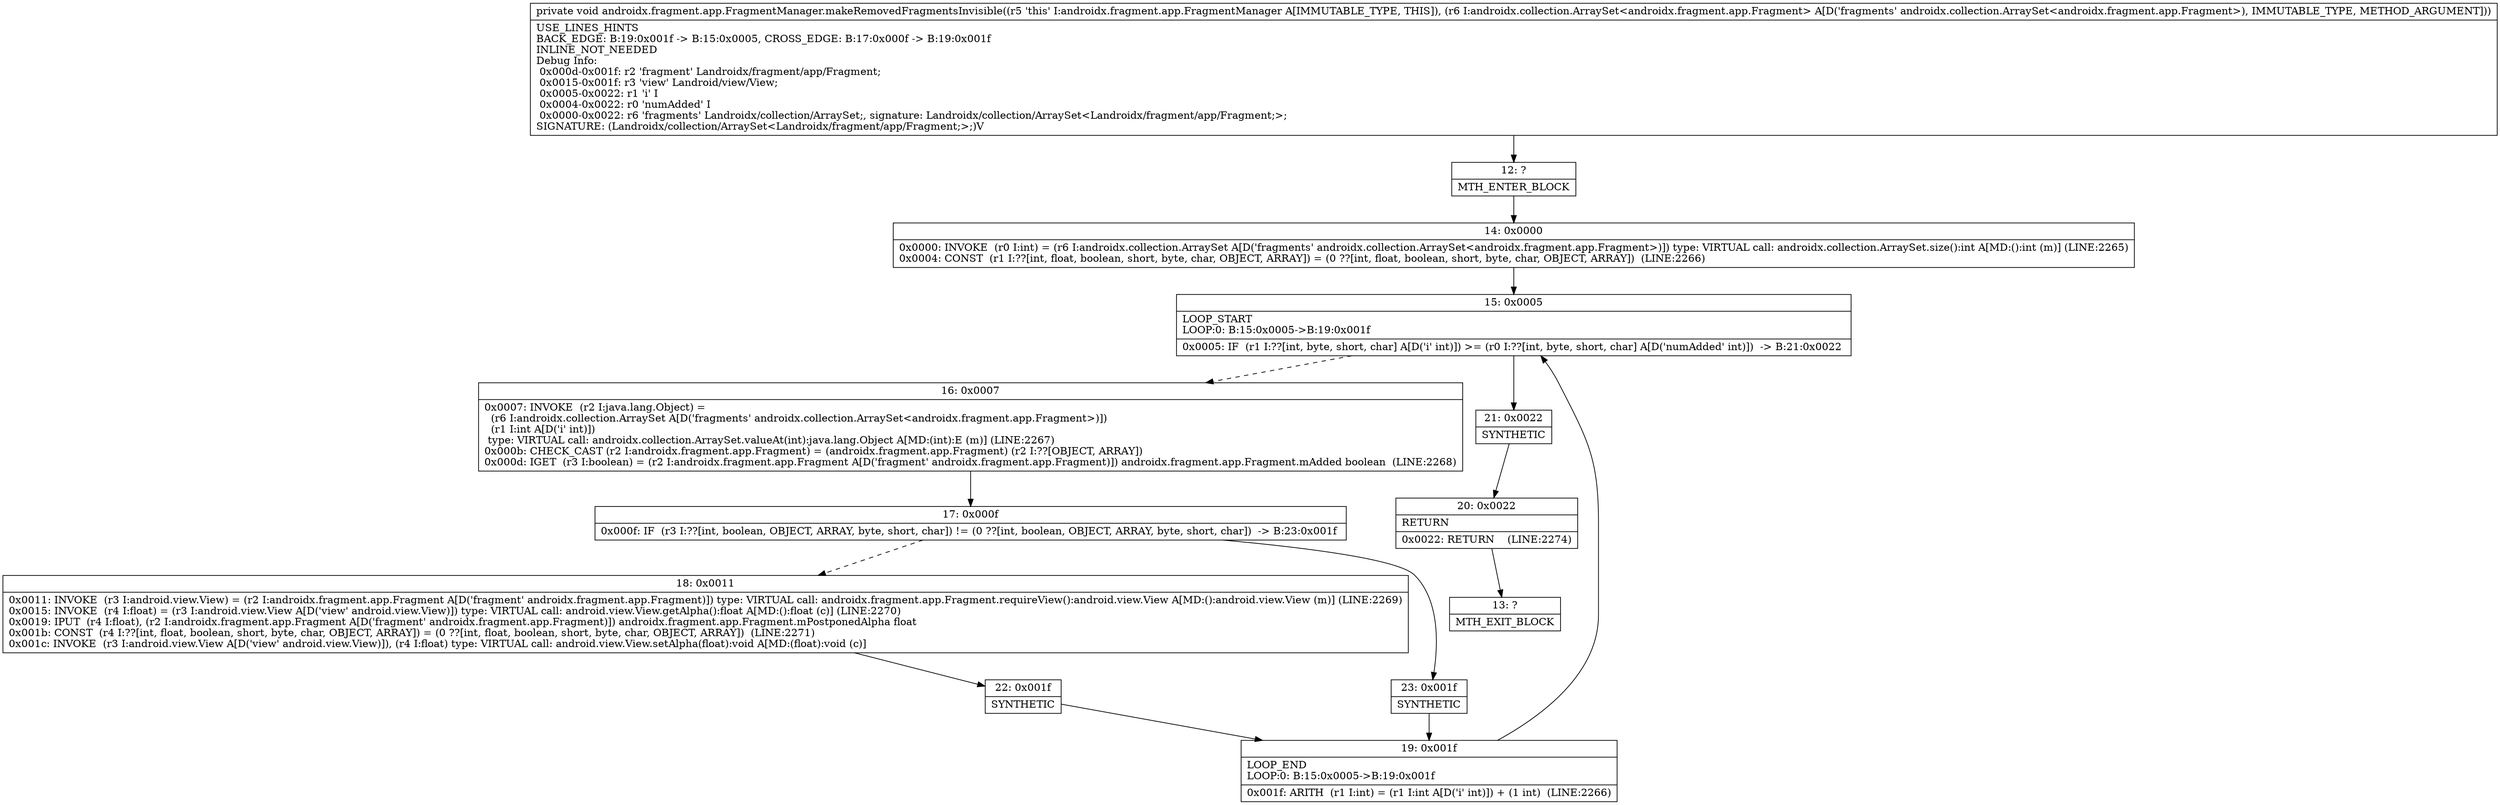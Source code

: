 digraph "CFG forandroidx.fragment.app.FragmentManager.makeRemovedFragmentsInvisible(Landroidx\/collection\/ArraySet;)V" {
Node_12 [shape=record,label="{12\:\ ?|MTH_ENTER_BLOCK\l}"];
Node_14 [shape=record,label="{14\:\ 0x0000|0x0000: INVOKE  (r0 I:int) = (r6 I:androidx.collection.ArraySet A[D('fragments' androidx.collection.ArraySet\<androidx.fragment.app.Fragment\>)]) type: VIRTUAL call: androidx.collection.ArraySet.size():int A[MD:():int (m)] (LINE:2265)\l0x0004: CONST  (r1 I:??[int, float, boolean, short, byte, char, OBJECT, ARRAY]) = (0 ??[int, float, boolean, short, byte, char, OBJECT, ARRAY])  (LINE:2266)\l}"];
Node_15 [shape=record,label="{15\:\ 0x0005|LOOP_START\lLOOP:0: B:15:0x0005\-\>B:19:0x001f\l|0x0005: IF  (r1 I:??[int, byte, short, char] A[D('i' int)]) \>= (r0 I:??[int, byte, short, char] A[D('numAdded' int)])  \-\> B:21:0x0022 \l}"];
Node_16 [shape=record,label="{16\:\ 0x0007|0x0007: INVOKE  (r2 I:java.lang.Object) = \l  (r6 I:androidx.collection.ArraySet A[D('fragments' androidx.collection.ArraySet\<androidx.fragment.app.Fragment\>)])\l  (r1 I:int A[D('i' int)])\l type: VIRTUAL call: androidx.collection.ArraySet.valueAt(int):java.lang.Object A[MD:(int):E (m)] (LINE:2267)\l0x000b: CHECK_CAST (r2 I:androidx.fragment.app.Fragment) = (androidx.fragment.app.Fragment) (r2 I:??[OBJECT, ARRAY]) \l0x000d: IGET  (r3 I:boolean) = (r2 I:androidx.fragment.app.Fragment A[D('fragment' androidx.fragment.app.Fragment)]) androidx.fragment.app.Fragment.mAdded boolean  (LINE:2268)\l}"];
Node_17 [shape=record,label="{17\:\ 0x000f|0x000f: IF  (r3 I:??[int, boolean, OBJECT, ARRAY, byte, short, char]) != (0 ??[int, boolean, OBJECT, ARRAY, byte, short, char])  \-\> B:23:0x001f \l}"];
Node_18 [shape=record,label="{18\:\ 0x0011|0x0011: INVOKE  (r3 I:android.view.View) = (r2 I:androidx.fragment.app.Fragment A[D('fragment' androidx.fragment.app.Fragment)]) type: VIRTUAL call: androidx.fragment.app.Fragment.requireView():android.view.View A[MD:():android.view.View (m)] (LINE:2269)\l0x0015: INVOKE  (r4 I:float) = (r3 I:android.view.View A[D('view' android.view.View)]) type: VIRTUAL call: android.view.View.getAlpha():float A[MD:():float (c)] (LINE:2270)\l0x0019: IPUT  (r4 I:float), (r2 I:androidx.fragment.app.Fragment A[D('fragment' androidx.fragment.app.Fragment)]) androidx.fragment.app.Fragment.mPostponedAlpha float \l0x001b: CONST  (r4 I:??[int, float, boolean, short, byte, char, OBJECT, ARRAY]) = (0 ??[int, float, boolean, short, byte, char, OBJECT, ARRAY])  (LINE:2271)\l0x001c: INVOKE  (r3 I:android.view.View A[D('view' android.view.View)]), (r4 I:float) type: VIRTUAL call: android.view.View.setAlpha(float):void A[MD:(float):void (c)]\l}"];
Node_22 [shape=record,label="{22\:\ 0x001f|SYNTHETIC\l}"];
Node_19 [shape=record,label="{19\:\ 0x001f|LOOP_END\lLOOP:0: B:15:0x0005\-\>B:19:0x001f\l|0x001f: ARITH  (r1 I:int) = (r1 I:int A[D('i' int)]) + (1 int)  (LINE:2266)\l}"];
Node_23 [shape=record,label="{23\:\ 0x001f|SYNTHETIC\l}"];
Node_21 [shape=record,label="{21\:\ 0x0022|SYNTHETIC\l}"];
Node_20 [shape=record,label="{20\:\ 0x0022|RETURN\l|0x0022: RETURN    (LINE:2274)\l}"];
Node_13 [shape=record,label="{13\:\ ?|MTH_EXIT_BLOCK\l}"];
MethodNode[shape=record,label="{private void androidx.fragment.app.FragmentManager.makeRemovedFragmentsInvisible((r5 'this' I:androidx.fragment.app.FragmentManager A[IMMUTABLE_TYPE, THIS]), (r6 I:androidx.collection.ArraySet\<androidx.fragment.app.Fragment\> A[D('fragments' androidx.collection.ArraySet\<androidx.fragment.app.Fragment\>), IMMUTABLE_TYPE, METHOD_ARGUMENT]))  | USE_LINES_HINTS\lBACK_EDGE: B:19:0x001f \-\> B:15:0x0005, CROSS_EDGE: B:17:0x000f \-\> B:19:0x001f\lINLINE_NOT_NEEDED\lDebug Info:\l  0x000d\-0x001f: r2 'fragment' Landroidx\/fragment\/app\/Fragment;\l  0x0015\-0x001f: r3 'view' Landroid\/view\/View;\l  0x0005\-0x0022: r1 'i' I\l  0x0004\-0x0022: r0 'numAdded' I\l  0x0000\-0x0022: r6 'fragments' Landroidx\/collection\/ArraySet;, signature: Landroidx\/collection\/ArraySet\<Landroidx\/fragment\/app\/Fragment;\>;\lSIGNATURE: (Landroidx\/collection\/ArraySet\<Landroidx\/fragment\/app\/Fragment;\>;)V\l}"];
MethodNode -> Node_12;Node_12 -> Node_14;
Node_14 -> Node_15;
Node_15 -> Node_16[style=dashed];
Node_15 -> Node_21;
Node_16 -> Node_17;
Node_17 -> Node_18[style=dashed];
Node_17 -> Node_23;
Node_18 -> Node_22;
Node_22 -> Node_19;
Node_19 -> Node_15;
Node_23 -> Node_19;
Node_21 -> Node_20;
Node_20 -> Node_13;
}


